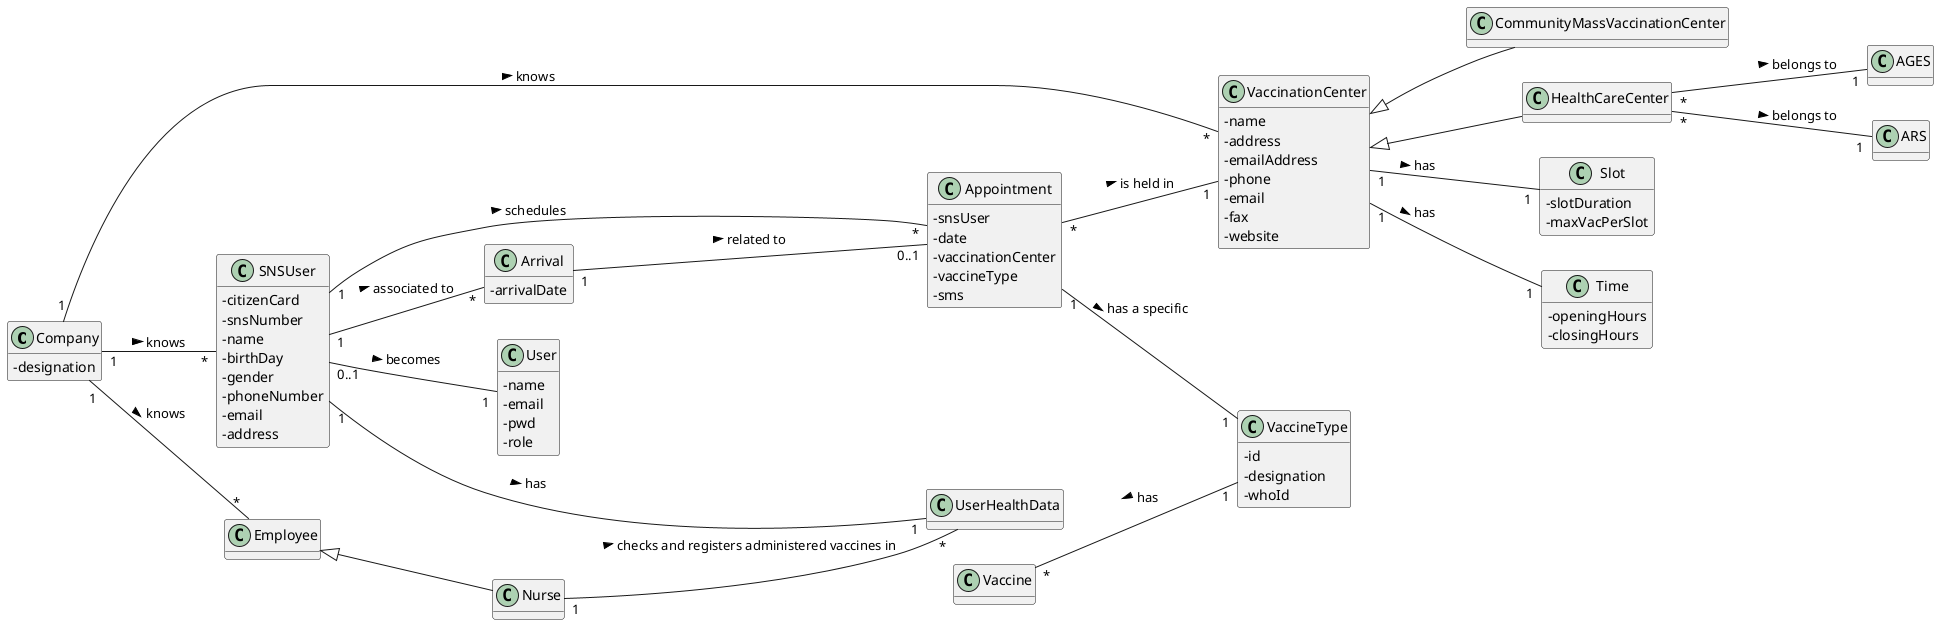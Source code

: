 @startuml US08_DM
hide methods
left to right direction
skinparam classAttributeIconSize 0

class Company {
  -designation
}

class CommunityMassVaccinationCenter {}

class HealthCareCenter {}

class VaccinationCenter {
  -name
  -address
  -emailAddress
  -phone
  -email
  -fax
  -website
}

class Vaccine {}

class VaccineType {
  -id
  -designation
  -whoId
}

class SNSUser {
  - citizenCard
  - snsNumber
  - name
  - birthDay
  - gender
  - phoneNumber
  - email
  - address
}

class User {
  - name
  - email
  - pwd
  - role
}

class Slot {
  -slotDuration
  -maxVacPerSlot
}

class Time {
  -openingHours
  -closingHours
}

class UserHealthData {}

class Employee {}

class Nurse {}

class AGES {}

class ARS {}

class Appointment {
  -snsUser
  -date
  -vaccinationCenter
  -vaccineType
  -sms
}

class Arrival {
  - arrivalDate
}

SNSUser "0..1" -- "1" User : becomes >

Arrival "1" -- "0..1" Appointment : related to >

Vaccine "*" -- "1" VaccineType : has <

Employee <|-- Nurse

Nurse "1" -- "*" UserHealthData : checks and registers administered vaccines in >

VaccinationCenter <|-- CommunityMassVaccinationCenter
VaccinationCenter <|-- HealthCareCenter

VaccinationCenter "1" -- "1" Slot : has >
VaccinationCenter "1" -- "1" Time : has >

HealthCareCenter "*" -- "1" AGES : belongs to > 
HealthCareCenter "*" -- "1" ARS : belongs to > 

Appointment "*" -- "1" VaccinationCenter : is held in >
Appointment "1" -- "1" VaccineType : has a specific >

SNSUser "1" -- "*" Appointment : schedules >
SNSUser "1" -- "*" Arrival : associated to >
SNSUser "1" -- "1" UserHealthData : has >

Company "1" -- "*" Employee : knows >
Company "1" -- "*" VaccinationCenter : knows >
Company "1" -- "*" SNSUser : knows >